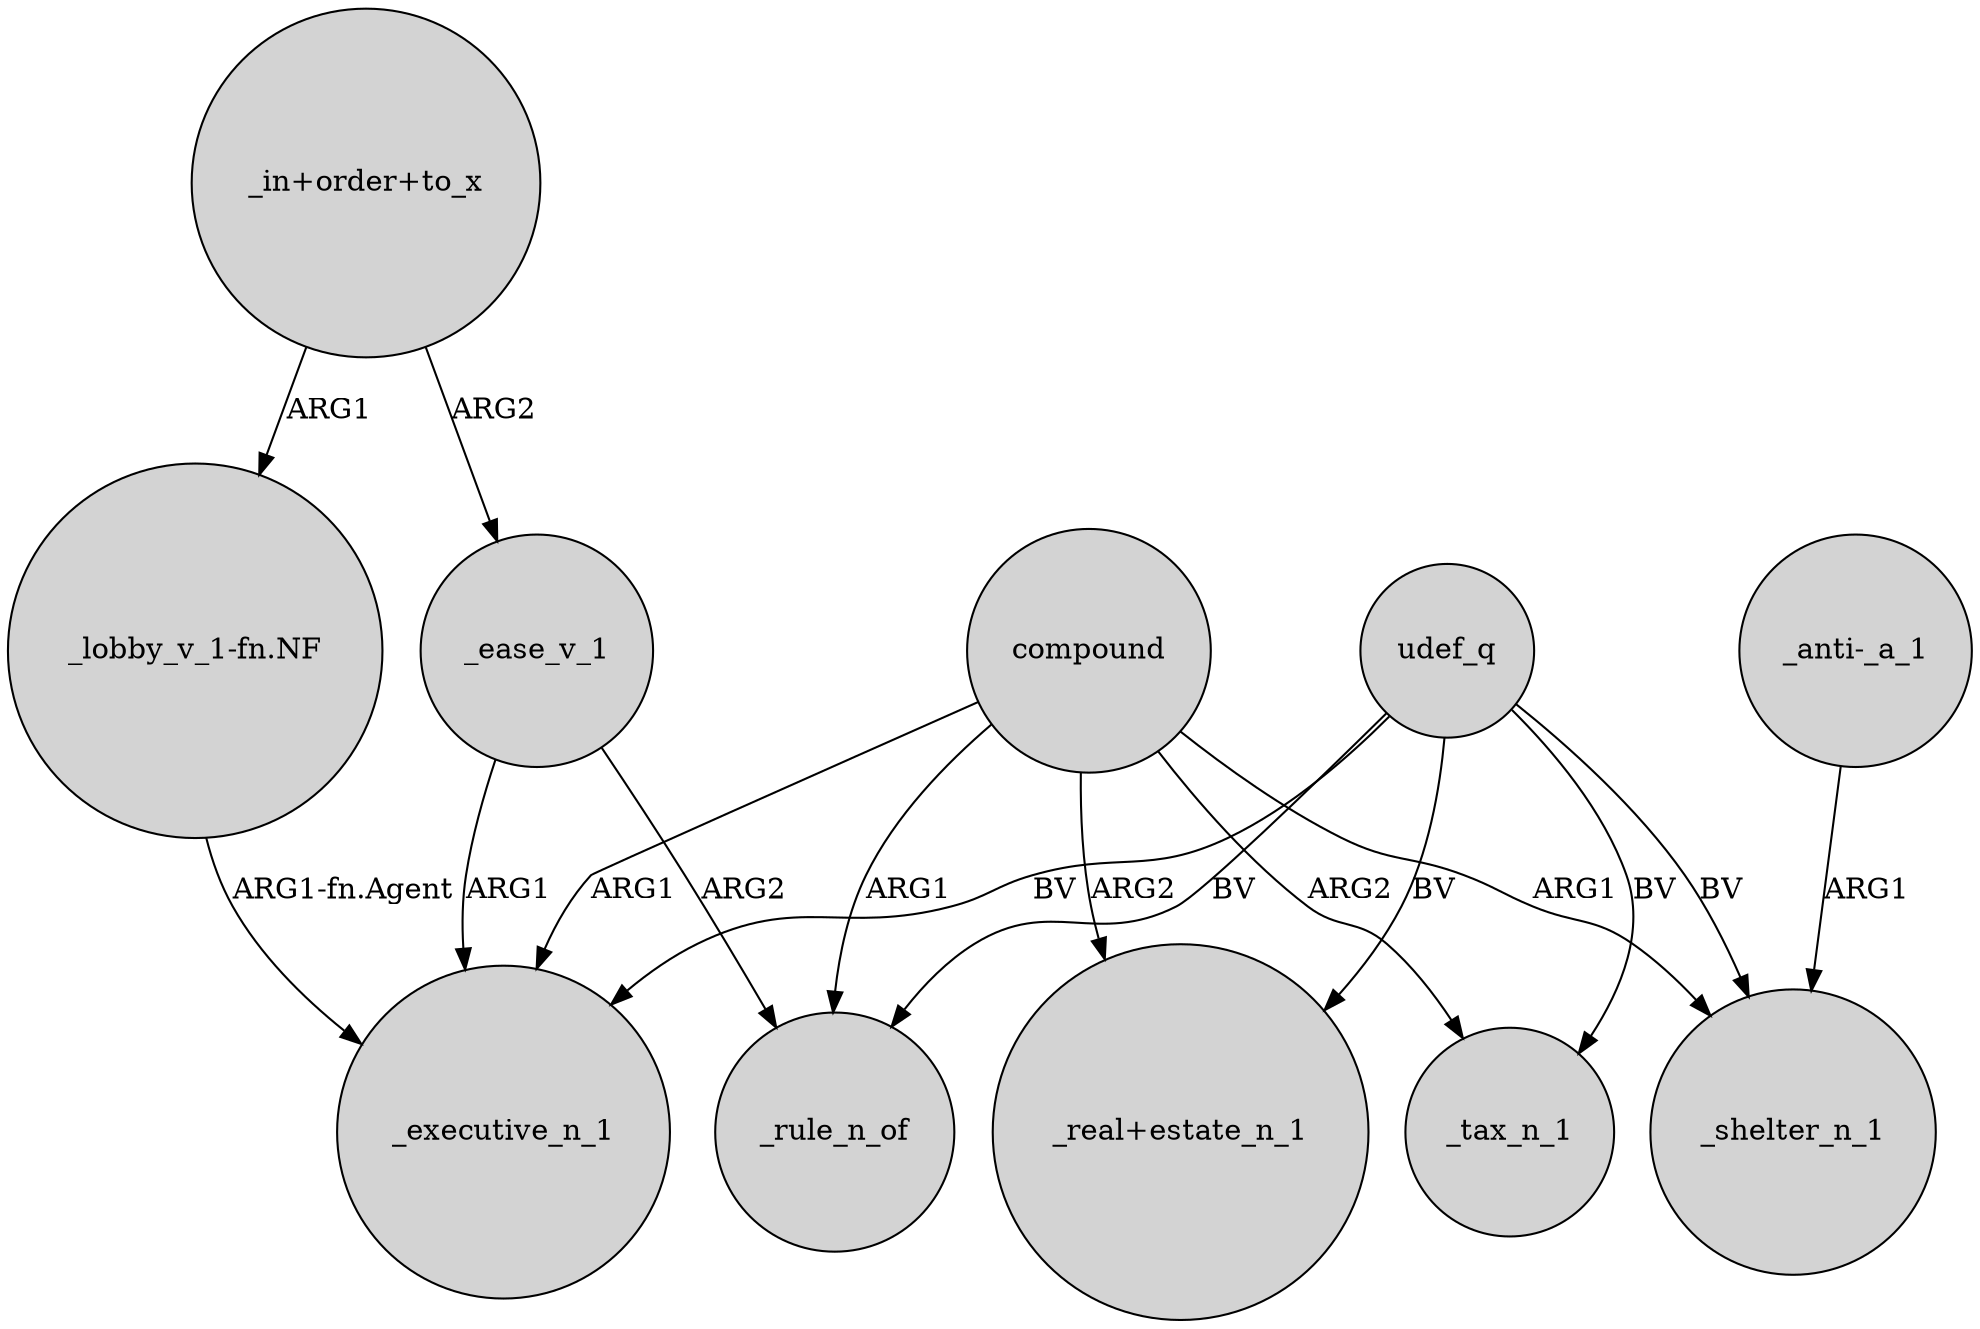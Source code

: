 digraph {
	node [shape=circle style=filled]
	compound -> _executive_n_1 [label=ARG1]
	"_in+order+to_x" -> _ease_v_1 [label=ARG2]
	udef_q -> _rule_n_of [label=BV]
	"_lobby_v_1-fn.NF" -> _executive_n_1 [label="ARG1-fn.Agent"]
	udef_q -> _shelter_n_1 [label=BV]
	_ease_v_1 -> _executive_n_1 [label=ARG1]
	udef_q -> _executive_n_1 [label=BV]
	compound -> _tax_n_1 [label=ARG2]
	udef_q -> "_real+estate_n_1" [label=BV]
	_ease_v_1 -> _rule_n_of [label=ARG2]
	compound -> "_real+estate_n_1" [label=ARG2]
	"_in+order+to_x" -> "_lobby_v_1-fn.NF" [label=ARG1]
	compound -> _rule_n_of [label=ARG1]
	compound -> _shelter_n_1 [label=ARG1]
	"_anti-_a_1" -> _shelter_n_1 [label=ARG1]
	udef_q -> _tax_n_1 [label=BV]
}

